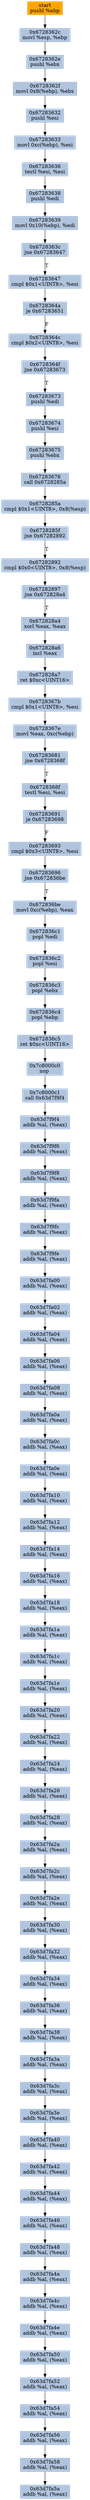 digraph G {
node[shape=rectangle,style=filled,fillcolor=lightsteelblue,color=lightsteelblue]
bgcolor="transparent"
a0x6728362bpushl_ebp[label="start\npushl %ebp",color="lightgrey",fillcolor="orange"];
a0x6728362cmovl_esp_ebp[label="0x6728362c\nmovl %esp, %ebp"];
a0x6728362epushl_ebx[label="0x6728362e\npushl %ebx"];
a0x6728362fmovl_0x8ebp__ebx[label="0x6728362f\nmovl 0x8(%ebp), %ebx"];
a0x67283632pushl_esi[label="0x67283632\npushl %esi"];
a0x67283633movl_0xcebp__esi[label="0x67283633\nmovl 0xc(%ebp), %esi"];
a0x67283636testl_esi_esi[label="0x67283636\ntestl %esi, %esi"];
a0x67283638pushl_edi[label="0x67283638\npushl %edi"];
a0x67283639movl_0x10ebp__edi[label="0x67283639\nmovl 0x10(%ebp), %edi"];
a0x6728363cjne_0x67283647[label="0x6728363c\njne 0x67283647"];
a0x67283647cmpl_0x1UINT8_esi[label="0x67283647\ncmpl $0x1<UINT8>, %esi"];
a0x6728364aje_0x67283651[label="0x6728364a\nje 0x67283651"];
a0x6728364ccmpl_0x2UINT8_esi[label="0x6728364c\ncmpl $0x2<UINT8>, %esi"];
a0x6728364fjne_0x67283673[label="0x6728364f\njne 0x67283673"];
a0x67283673pushl_edi[label="0x67283673\npushl %edi"];
a0x67283674pushl_esi[label="0x67283674\npushl %esi"];
a0x67283675pushl_ebx[label="0x67283675\npushl %ebx"];
a0x67283676call_0x6728285a[label="0x67283676\ncall 0x6728285a"];
a0x6728285acmpl_0x1UINT8_0x8esp_[label="0x6728285a\ncmpl $0x1<UINT8>, 0x8(%esp)"];
a0x6728285fjne_0x67282892[label="0x6728285f\njne 0x67282892"];
a0x67282892cmpl_0x0UINT8_0x8esp_[label="0x67282892\ncmpl $0x0<UINT8>, 0x8(%esp)"];
a0x67282897jne_0x672828a4[label="0x67282897\njne 0x672828a4"];
a0x672828a4xorl_eax_eax[label="0x672828a4\nxorl %eax, %eax"];
a0x672828a6incl_eax[label="0x672828a6\nincl %eax"];
a0x672828a7ret_0xcUINT16[label="0x672828a7\nret $0xc<UINT16>"];
a0x6728367bcmpl_0x1UINT8_esi[label="0x6728367b\ncmpl $0x1<UINT8>, %esi"];
a0x6728367emovl_eax_0xcebp_[label="0x6728367e\nmovl %eax, 0xc(%ebp)"];
a0x67283681jne_0x6728368f[label="0x67283681\njne 0x6728368f"];
a0x6728368ftestl_esi_esi[label="0x6728368f\ntestl %esi, %esi"];
a0x67283691je_0x67283698[label="0x67283691\nje 0x67283698"];
a0x67283693cmpl_0x3UINT8_esi[label="0x67283693\ncmpl $0x3<UINT8>, %esi"];
a0x67283696jne_0x672836be[label="0x67283696\njne 0x672836be"];
a0x672836bemovl_0xcebp__eax[label="0x672836be\nmovl 0xc(%ebp), %eax"];
a0x672836c1popl_edi[label="0x672836c1\npopl %edi"];
a0x672836c2popl_esi[label="0x672836c2\npopl %esi"];
a0x672836c3popl_ebx[label="0x672836c3\npopl %ebx"];
a0x672836c4popl_ebp[label="0x672836c4\npopl %ebp"];
a0x672836c5ret_0xcUINT16[label="0x672836c5\nret $0xc<UINT16>"];
a0x7c8000c0nop_[label="0x7c8000c0\nnop "];
a0x7c8000c1call_0x63d7f9f4[label="0x7c8000c1\ncall 0x63d7f9f4"];
a0x63d7f9f4addb_al_eax_[label="0x63d7f9f4\naddb %al, (%eax)"];
a0x63d7f9f6addb_al_eax_[label="0x63d7f9f6\naddb %al, (%eax)"];
a0x63d7f9f8addb_al_eax_[label="0x63d7f9f8\naddb %al, (%eax)"];
a0x63d7f9faaddb_al_eax_[label="0x63d7f9fa\naddb %al, (%eax)"];
a0x63d7f9fcaddb_al_eax_[label="0x63d7f9fc\naddb %al, (%eax)"];
a0x63d7f9feaddb_al_eax_[label="0x63d7f9fe\naddb %al, (%eax)"];
a0x63d7fa00addb_al_eax_[label="0x63d7fa00\naddb %al, (%eax)"];
a0x63d7fa02addb_al_eax_[label="0x63d7fa02\naddb %al, (%eax)"];
a0x63d7fa04addb_al_eax_[label="0x63d7fa04\naddb %al, (%eax)"];
a0x63d7fa06addb_al_eax_[label="0x63d7fa06\naddb %al, (%eax)"];
a0x63d7fa08addb_al_eax_[label="0x63d7fa08\naddb %al, (%eax)"];
a0x63d7fa0aaddb_al_eax_[label="0x63d7fa0a\naddb %al, (%eax)"];
a0x63d7fa0caddb_al_eax_[label="0x63d7fa0c\naddb %al, (%eax)"];
a0x63d7fa0eaddb_al_eax_[label="0x63d7fa0e\naddb %al, (%eax)"];
a0x63d7fa10addb_al_eax_[label="0x63d7fa10\naddb %al, (%eax)"];
a0x63d7fa12addb_al_eax_[label="0x63d7fa12\naddb %al, (%eax)"];
a0x63d7fa14addb_al_eax_[label="0x63d7fa14\naddb %al, (%eax)"];
a0x63d7fa16addb_al_eax_[label="0x63d7fa16\naddb %al, (%eax)"];
a0x63d7fa18addb_al_eax_[label="0x63d7fa18\naddb %al, (%eax)"];
a0x63d7fa1aaddb_al_eax_[label="0x63d7fa1a\naddb %al, (%eax)"];
a0x63d7fa1caddb_al_eax_[label="0x63d7fa1c\naddb %al, (%eax)"];
a0x63d7fa1eaddb_al_eax_[label="0x63d7fa1e\naddb %al, (%eax)"];
a0x63d7fa20addb_al_eax_[label="0x63d7fa20\naddb %al, (%eax)"];
a0x63d7fa22addb_al_eax_[label="0x63d7fa22\naddb %al, (%eax)"];
a0x63d7fa24addb_al_eax_[label="0x63d7fa24\naddb %al, (%eax)"];
a0x63d7fa26addb_al_eax_[label="0x63d7fa26\naddb %al, (%eax)"];
a0x63d7fa28addb_al_eax_[label="0x63d7fa28\naddb %al, (%eax)"];
a0x63d7fa2aaddb_al_eax_[label="0x63d7fa2a\naddb %al, (%eax)"];
a0x63d7fa2caddb_al_eax_[label="0x63d7fa2c\naddb %al, (%eax)"];
a0x63d7fa2eaddb_al_eax_[label="0x63d7fa2e\naddb %al, (%eax)"];
a0x63d7fa30addb_al_eax_[label="0x63d7fa30\naddb %al, (%eax)"];
a0x63d7fa32addb_al_eax_[label="0x63d7fa32\naddb %al, (%eax)"];
a0x63d7fa34addb_al_eax_[label="0x63d7fa34\naddb %al, (%eax)"];
a0x63d7fa36addb_al_eax_[label="0x63d7fa36\naddb %al, (%eax)"];
a0x63d7fa38addb_al_eax_[label="0x63d7fa38\naddb %al, (%eax)"];
a0x63d7fa3aaddb_al_eax_[label="0x63d7fa3a\naddb %al, (%eax)"];
a0x63d7fa3caddb_al_eax_[label="0x63d7fa3c\naddb %al, (%eax)"];
a0x63d7fa3eaddb_al_eax_[label="0x63d7fa3e\naddb %al, (%eax)"];
a0x63d7fa40addb_al_eax_[label="0x63d7fa40\naddb %al, (%eax)"];
a0x63d7fa42addb_al_eax_[label="0x63d7fa42\naddb %al, (%eax)"];
a0x63d7fa44addb_al_eax_[label="0x63d7fa44\naddb %al, (%eax)"];
a0x63d7fa46addb_al_eax_[label="0x63d7fa46\naddb %al, (%eax)"];
a0x63d7fa48addb_al_eax_[label="0x63d7fa48\naddb %al, (%eax)"];
a0x63d7fa4aaddb_al_eax_[label="0x63d7fa4a\naddb %al, (%eax)"];
a0x63d7fa4caddb_al_eax_[label="0x63d7fa4c\naddb %al, (%eax)"];
a0x63d7fa4eaddb_al_eax_[label="0x63d7fa4e\naddb %al, (%eax)"];
a0x63d7fa50addb_al_eax_[label="0x63d7fa50\naddb %al, (%eax)"];
a0x63d7fa52addb_al_eax_[label="0x63d7fa52\naddb %al, (%eax)"];
a0x63d7fa54addb_al_eax_[label="0x63d7fa54\naddb %al, (%eax)"];
a0x63d7fa56addb_al_eax_[label="0x63d7fa56\naddb %al, (%eax)"];
a0x63d7fa58addb_al_eax_[label="0x63d7fa58\naddb %al, (%eax)"];
a0x63d7fa5aaddb_al_eax_[label="0x63d7fa5a\naddb %al, (%eax)"];
a0x6728362bpushl_ebp -> a0x6728362cmovl_esp_ebp [color="#000000"];
a0x6728362cmovl_esp_ebp -> a0x6728362epushl_ebx [color="#000000"];
a0x6728362epushl_ebx -> a0x6728362fmovl_0x8ebp__ebx [color="#000000"];
a0x6728362fmovl_0x8ebp__ebx -> a0x67283632pushl_esi [color="#000000"];
a0x67283632pushl_esi -> a0x67283633movl_0xcebp__esi [color="#000000"];
a0x67283633movl_0xcebp__esi -> a0x67283636testl_esi_esi [color="#000000"];
a0x67283636testl_esi_esi -> a0x67283638pushl_edi [color="#000000"];
a0x67283638pushl_edi -> a0x67283639movl_0x10ebp__edi [color="#000000"];
a0x67283639movl_0x10ebp__edi -> a0x6728363cjne_0x67283647 [color="#000000"];
a0x6728363cjne_0x67283647 -> a0x67283647cmpl_0x1UINT8_esi [color="#000000",label="T"];
a0x67283647cmpl_0x1UINT8_esi -> a0x6728364aje_0x67283651 [color="#000000"];
a0x6728364aje_0x67283651 -> a0x6728364ccmpl_0x2UINT8_esi [color="#000000",label="F"];
a0x6728364ccmpl_0x2UINT8_esi -> a0x6728364fjne_0x67283673 [color="#000000"];
a0x6728364fjne_0x67283673 -> a0x67283673pushl_edi [color="#000000",label="T"];
a0x67283673pushl_edi -> a0x67283674pushl_esi [color="#000000"];
a0x67283674pushl_esi -> a0x67283675pushl_ebx [color="#000000"];
a0x67283675pushl_ebx -> a0x67283676call_0x6728285a [color="#000000"];
a0x67283676call_0x6728285a -> a0x6728285acmpl_0x1UINT8_0x8esp_ [color="#000000"];
a0x6728285acmpl_0x1UINT8_0x8esp_ -> a0x6728285fjne_0x67282892 [color="#000000"];
a0x6728285fjne_0x67282892 -> a0x67282892cmpl_0x0UINT8_0x8esp_ [color="#000000",label="T"];
a0x67282892cmpl_0x0UINT8_0x8esp_ -> a0x67282897jne_0x672828a4 [color="#000000"];
a0x67282897jne_0x672828a4 -> a0x672828a4xorl_eax_eax [color="#000000",label="T"];
a0x672828a4xorl_eax_eax -> a0x672828a6incl_eax [color="#000000"];
a0x672828a6incl_eax -> a0x672828a7ret_0xcUINT16 [color="#000000"];
a0x672828a7ret_0xcUINT16 -> a0x6728367bcmpl_0x1UINT8_esi [color="#000000"];
a0x6728367bcmpl_0x1UINT8_esi -> a0x6728367emovl_eax_0xcebp_ [color="#000000"];
a0x6728367emovl_eax_0xcebp_ -> a0x67283681jne_0x6728368f [color="#000000"];
a0x67283681jne_0x6728368f -> a0x6728368ftestl_esi_esi [color="#000000",label="T"];
a0x6728368ftestl_esi_esi -> a0x67283691je_0x67283698 [color="#000000"];
a0x67283691je_0x67283698 -> a0x67283693cmpl_0x3UINT8_esi [color="#000000",label="F"];
a0x67283693cmpl_0x3UINT8_esi -> a0x67283696jne_0x672836be [color="#000000"];
a0x67283696jne_0x672836be -> a0x672836bemovl_0xcebp__eax [color="#000000",label="T"];
a0x672836bemovl_0xcebp__eax -> a0x672836c1popl_edi [color="#000000"];
a0x672836c1popl_edi -> a0x672836c2popl_esi [color="#000000"];
a0x672836c2popl_esi -> a0x672836c3popl_ebx [color="#000000"];
a0x672836c3popl_ebx -> a0x672836c4popl_ebp [color="#000000"];
a0x672836c4popl_ebp -> a0x672836c5ret_0xcUINT16 [color="#000000"];
a0x672836c5ret_0xcUINT16 -> a0x7c8000c0nop_ [color="#000000"];
a0x7c8000c0nop_ -> a0x7c8000c1call_0x63d7f9f4 [color="#000000"];
a0x7c8000c1call_0x63d7f9f4 -> a0x63d7f9f4addb_al_eax_ [color="#000000"];
a0x63d7f9f4addb_al_eax_ -> a0x63d7f9f6addb_al_eax_ [color="#000000"];
a0x63d7f9f6addb_al_eax_ -> a0x63d7f9f8addb_al_eax_ [color="#000000"];
a0x63d7f9f8addb_al_eax_ -> a0x63d7f9faaddb_al_eax_ [color="#000000"];
a0x63d7f9faaddb_al_eax_ -> a0x63d7f9fcaddb_al_eax_ [color="#000000"];
a0x63d7f9fcaddb_al_eax_ -> a0x63d7f9feaddb_al_eax_ [color="#000000"];
a0x63d7f9feaddb_al_eax_ -> a0x63d7fa00addb_al_eax_ [color="#000000"];
a0x63d7fa00addb_al_eax_ -> a0x63d7fa02addb_al_eax_ [color="#000000"];
a0x63d7fa02addb_al_eax_ -> a0x63d7fa04addb_al_eax_ [color="#000000"];
a0x63d7fa04addb_al_eax_ -> a0x63d7fa06addb_al_eax_ [color="#000000"];
a0x63d7fa06addb_al_eax_ -> a0x63d7fa08addb_al_eax_ [color="#000000"];
a0x63d7fa08addb_al_eax_ -> a0x63d7fa0aaddb_al_eax_ [color="#000000"];
a0x63d7fa0aaddb_al_eax_ -> a0x63d7fa0caddb_al_eax_ [color="#000000"];
a0x63d7fa0caddb_al_eax_ -> a0x63d7fa0eaddb_al_eax_ [color="#000000"];
a0x63d7fa0eaddb_al_eax_ -> a0x63d7fa10addb_al_eax_ [color="#000000"];
a0x63d7fa10addb_al_eax_ -> a0x63d7fa12addb_al_eax_ [color="#000000"];
a0x63d7fa12addb_al_eax_ -> a0x63d7fa14addb_al_eax_ [color="#000000"];
a0x63d7fa14addb_al_eax_ -> a0x63d7fa16addb_al_eax_ [color="#000000"];
a0x63d7fa16addb_al_eax_ -> a0x63d7fa18addb_al_eax_ [color="#000000"];
a0x63d7fa18addb_al_eax_ -> a0x63d7fa1aaddb_al_eax_ [color="#000000"];
a0x63d7fa1aaddb_al_eax_ -> a0x63d7fa1caddb_al_eax_ [color="#000000"];
a0x63d7fa1caddb_al_eax_ -> a0x63d7fa1eaddb_al_eax_ [color="#000000"];
a0x63d7fa1eaddb_al_eax_ -> a0x63d7fa20addb_al_eax_ [color="#000000"];
a0x63d7fa20addb_al_eax_ -> a0x63d7fa22addb_al_eax_ [color="#000000"];
a0x63d7fa22addb_al_eax_ -> a0x63d7fa24addb_al_eax_ [color="#000000"];
a0x63d7fa24addb_al_eax_ -> a0x63d7fa26addb_al_eax_ [color="#000000"];
a0x63d7fa26addb_al_eax_ -> a0x63d7fa28addb_al_eax_ [color="#000000"];
a0x63d7fa28addb_al_eax_ -> a0x63d7fa2aaddb_al_eax_ [color="#000000"];
a0x63d7fa2aaddb_al_eax_ -> a0x63d7fa2caddb_al_eax_ [color="#000000"];
a0x63d7fa2caddb_al_eax_ -> a0x63d7fa2eaddb_al_eax_ [color="#000000"];
a0x63d7fa2eaddb_al_eax_ -> a0x63d7fa30addb_al_eax_ [color="#000000"];
a0x63d7fa30addb_al_eax_ -> a0x63d7fa32addb_al_eax_ [color="#000000"];
a0x63d7fa32addb_al_eax_ -> a0x63d7fa34addb_al_eax_ [color="#000000"];
a0x63d7fa34addb_al_eax_ -> a0x63d7fa36addb_al_eax_ [color="#000000"];
a0x63d7fa36addb_al_eax_ -> a0x63d7fa38addb_al_eax_ [color="#000000"];
a0x63d7fa38addb_al_eax_ -> a0x63d7fa3aaddb_al_eax_ [color="#000000"];
a0x63d7fa3aaddb_al_eax_ -> a0x63d7fa3caddb_al_eax_ [color="#000000"];
a0x63d7fa3caddb_al_eax_ -> a0x63d7fa3eaddb_al_eax_ [color="#000000"];
a0x63d7fa3eaddb_al_eax_ -> a0x63d7fa40addb_al_eax_ [color="#000000"];
a0x63d7fa40addb_al_eax_ -> a0x63d7fa42addb_al_eax_ [color="#000000"];
a0x63d7fa42addb_al_eax_ -> a0x63d7fa44addb_al_eax_ [color="#000000"];
a0x63d7fa44addb_al_eax_ -> a0x63d7fa46addb_al_eax_ [color="#000000"];
a0x63d7fa46addb_al_eax_ -> a0x63d7fa48addb_al_eax_ [color="#000000"];
a0x63d7fa48addb_al_eax_ -> a0x63d7fa4aaddb_al_eax_ [color="#000000"];
a0x63d7fa4aaddb_al_eax_ -> a0x63d7fa4caddb_al_eax_ [color="#000000"];
a0x63d7fa4caddb_al_eax_ -> a0x63d7fa4eaddb_al_eax_ [color="#000000"];
a0x63d7fa4eaddb_al_eax_ -> a0x63d7fa50addb_al_eax_ [color="#000000"];
a0x63d7fa50addb_al_eax_ -> a0x63d7fa52addb_al_eax_ [color="#000000"];
a0x63d7fa52addb_al_eax_ -> a0x63d7fa54addb_al_eax_ [color="#000000"];
a0x63d7fa54addb_al_eax_ -> a0x63d7fa56addb_al_eax_ [color="#000000"];
a0x63d7fa56addb_al_eax_ -> a0x63d7fa58addb_al_eax_ [color="#000000"];
a0x63d7fa58addb_al_eax_ -> a0x63d7fa5aaddb_al_eax_ [color="#000000"];
}
